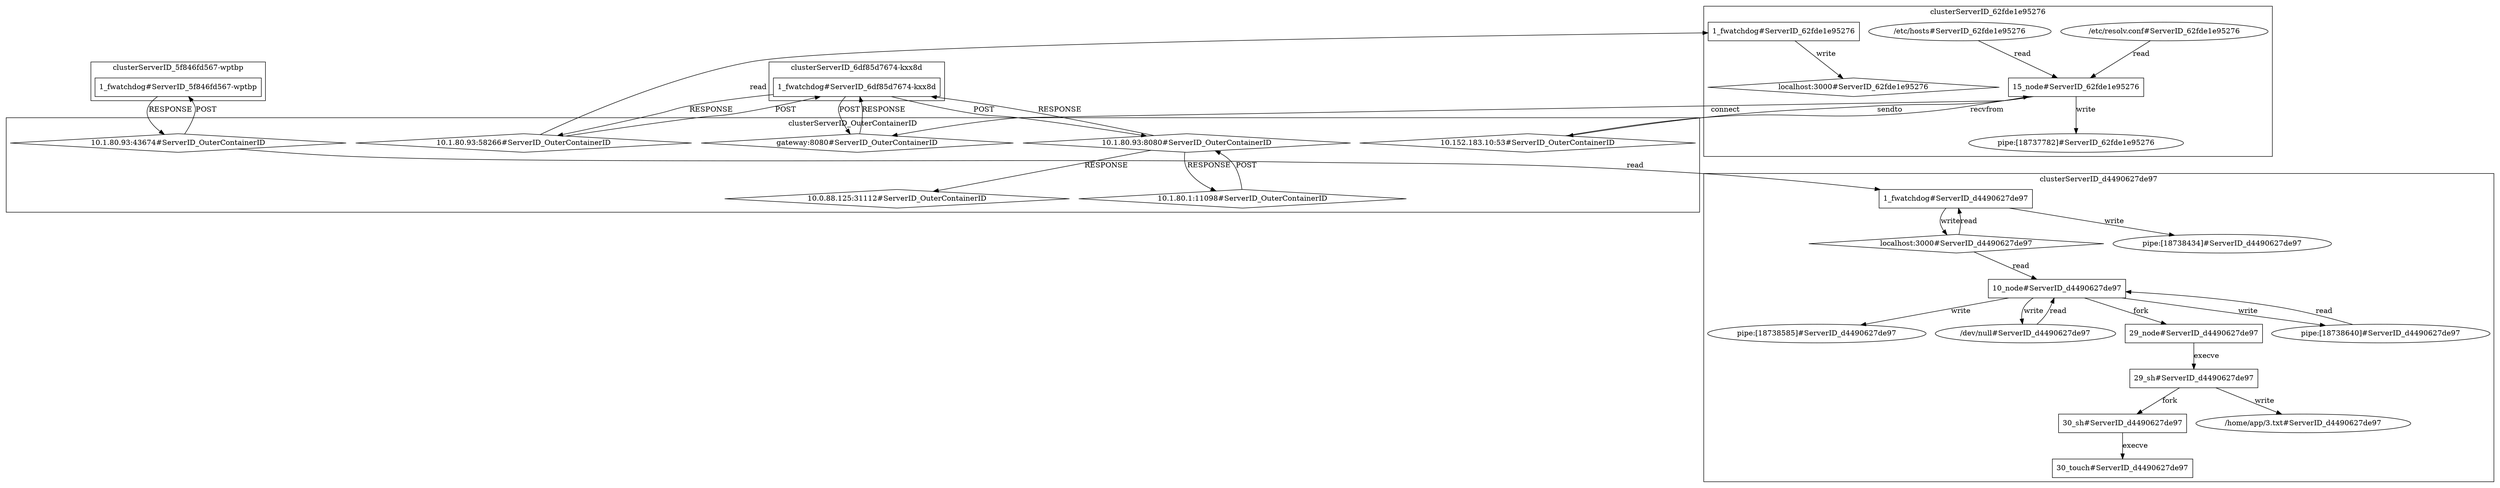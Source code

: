 digraph G {
	"10.1.80.93:43674#ServerID_OuterContainerID"->"1_fwatchdog#ServerID_5f846fd567-wptbp"[ label="POST" ];
	"1_fwatchdog#ServerID_5f846fd567-wptbp"->"10.1.80.93:43674#ServerID_OuterContainerID"[ label="RESPONSE" ];
	"10.1.80.93:58266#ServerID_OuterContainerID"->"1_fwatchdog#ServerID_6df85d7674-kxx8d"[ label="POST" ];
	"1_fwatchdog#ServerID_62fde1e95276"->"localhost:3000#ServerID_62fde1e95276"[ label="write" ];
	"gateway:8080#ServerID_OuterContainerID"->"1_fwatchdog#ServerID_6df85d7674-kxx8d"[ label="RESPONSE" ];
	"1_fwatchdog#ServerID_6df85d7674-kxx8d"->"gateway:8080#ServerID_OuterContainerID"[ label="POST" ];
	"10.1.80.93:8080#ServerID_OuterContainerID"->"1_fwatchdog#ServerID_6df85d7674-kxx8d"[ label="RESPONSE" ];
	"1_fwatchdog#ServerID_6df85d7674-kxx8d"->"10.1.80.93:8080#ServerID_OuterContainerID"[ label="POST" ];
	"1_fwatchdog#ServerID_6df85d7674-kxx8d"->"10.1.80.93:58266#ServerID_OuterContainerID"[ label="RESPONSE" ];
	"10.1.80.93:58266#ServerID_OuterContainerID"->"1_fwatchdog#ServerID_62fde1e95276"[ label="read" ];
	"15_node#ServerID_62fde1e95276"->"pipe:[18737782]#ServerID_62fde1e95276"[ label="write" ];
	"/etc/hosts#ServerID_62fde1e95276"->"15_node#ServerID_62fde1e95276"[ label="read" ];
	"/etc/resolv.conf#ServerID_62fde1e95276"->"15_node#ServerID_62fde1e95276"[ label="read" ];
	"15_node#ServerID_62fde1e95276"->"10.152.183.10:53#ServerID_OuterContainerID"[ label="sendto" ];
	"10.152.183.10:53#ServerID_OuterContainerID"->"15_node#ServerID_62fde1e95276"[ label="recvfrom" ];
	"1_fwatchdog#ServerID_d4490627de97"->"localhost:3000#ServerID_d4490627de97"[ label="write" ];
	"localhost:3000#ServerID_d4490627de97"->"10_node#ServerID_d4490627de97"[ label="read" ];
	"15_node#ServerID_62fde1e95276"->"gateway:8080#ServerID_OuterContainerID"[ label="connect" ];
	"10.1.80.93:43674#ServerID_OuterContainerID"->"1_fwatchdog#ServerID_d4490627de97"[ label="read" ];
	"10_node#ServerID_d4490627de97"->"pipe:[18738585]#ServerID_d4490627de97"[ label="write" ];
	"/dev/null#ServerID_d4490627de97"->"10_node#ServerID_d4490627de97"[ label="read" ];
	"pipe:[18738640]#ServerID_d4490627de97"->"10_node#ServerID_d4490627de97"[ label="read" ];
	"29_sh#ServerID_d4490627de97"->"30_sh#ServerID_d4490627de97"[ label="fork" ];
	"29_node#ServerID_d4490627de97"->"29_sh#ServerID_d4490627de97"[ label="execve" ];
	"10_node#ServerID_d4490627de97"->"29_node#ServerID_d4490627de97"[ label="fork" ];
	"30_sh#ServerID_d4490627de97"->"30_touch#ServerID_d4490627de97"[ label="execve" ];
	"10_node#ServerID_d4490627de97"->"pipe:[18738640]#ServerID_d4490627de97"[ label="write" ];
	"29_sh#ServerID_d4490627de97"->"/home/app/3.txt#ServerID_d4490627de97"[ label="write" ];
	"10_node#ServerID_d4490627de97"->"/dev/null#ServerID_d4490627de97"[ label="write" ];
	"localhost:3000#ServerID_d4490627de97"->"1_fwatchdog#ServerID_d4490627de97"[ label="read" ];
	"1_fwatchdog#ServerID_d4490627de97"->"pipe:[18738434]#ServerID_d4490627de97"[ label="write" ];
	"10.1.80.93:8080#ServerID_OuterContainerID"->"10.1.80.1:11098#ServerID_OuterContainerID"[ label="RESPONSE" ];
	"10.1.80.1:11098#ServerID_OuterContainerID"->"10.1.80.93:8080#ServerID_OuterContainerID"[ label="POST" ];
	"10.1.80.93:8080#ServerID_OuterContainerID"->"10.0.88.125:31112#ServerID_OuterContainerID"[ label="RESPONSE" ];
	subgraph "clusterServerID_5f846fd567-wptbp" {
	label="clusterServerID_5f846fd567-wptbp";
	"1_fwatchdog#ServerID_5f846fd567-wptbp" [ shape=box ];

}
;
	subgraph "clusterServerID_62fde1e95276" {
	label="clusterServerID_62fde1e95276";
	"/etc/hosts#ServerID_62fde1e95276" [ shape=ellipse ];
	"/etc/resolv.conf#ServerID_62fde1e95276" [ shape=ellipse ];
	"15_node#ServerID_62fde1e95276" [ shape=box ];
	"1_fwatchdog#ServerID_62fde1e95276" [ shape=box ];
	"localhost:3000#ServerID_62fde1e95276" [ shape=diamond ];
	"pipe:[18737782]#ServerID_62fde1e95276" [ shape=ellipse ];

}
;
	subgraph "clusterServerID_6df85d7674-kxx8d" {
	label="clusterServerID_6df85d7674-kxx8d";
	"1_fwatchdog#ServerID_6df85d7674-kxx8d" [ shape=box ];

}
;
	subgraph "clusterServerID_OuterContainerID" {
	label="clusterServerID_OuterContainerID";
	"10.0.88.125:31112#ServerID_OuterContainerID" [ shape=diamond ];
	"10.1.80.1:11098#ServerID_OuterContainerID" [ shape=diamond ];
	"10.1.80.93:43674#ServerID_OuterContainerID" [ shape=diamond ];
	"10.1.80.93:58266#ServerID_OuterContainerID" [ shape=diamond ];
	"10.1.80.93:8080#ServerID_OuterContainerID" [ shape=diamond ];
	"10.152.183.10:53#ServerID_OuterContainerID" [ shape=diamond ];
	"gateway:8080#ServerID_OuterContainerID" [ shape=diamond ];

}
;
	subgraph "clusterServerID_d4490627de97" {
	label="clusterServerID_d4490627de97";
	"/dev/null#ServerID_d4490627de97" [ shape=ellipse ];
	"/home/app/3.txt#ServerID_d4490627de97" [ shape=ellipse ];
	"10_node#ServerID_d4490627de97" [ shape=box ];
	"1_fwatchdog#ServerID_d4490627de97" [ shape=box ];
	"29_node#ServerID_d4490627de97" [ shape=box ];
	"29_sh#ServerID_d4490627de97" [ shape=box ];
	"30_sh#ServerID_d4490627de97" [ shape=box ];
	"30_touch#ServerID_d4490627de97" [ shape=box ];
	"localhost:3000#ServerID_d4490627de97" [ shape=diamond ];
	"pipe:[18738434]#ServerID_d4490627de97" [ shape=ellipse ];
	"pipe:[18738585]#ServerID_d4490627de97" [ shape=ellipse ];
	"pipe:[18738640]#ServerID_d4490627de97" [ shape=ellipse ];

}
;

}
